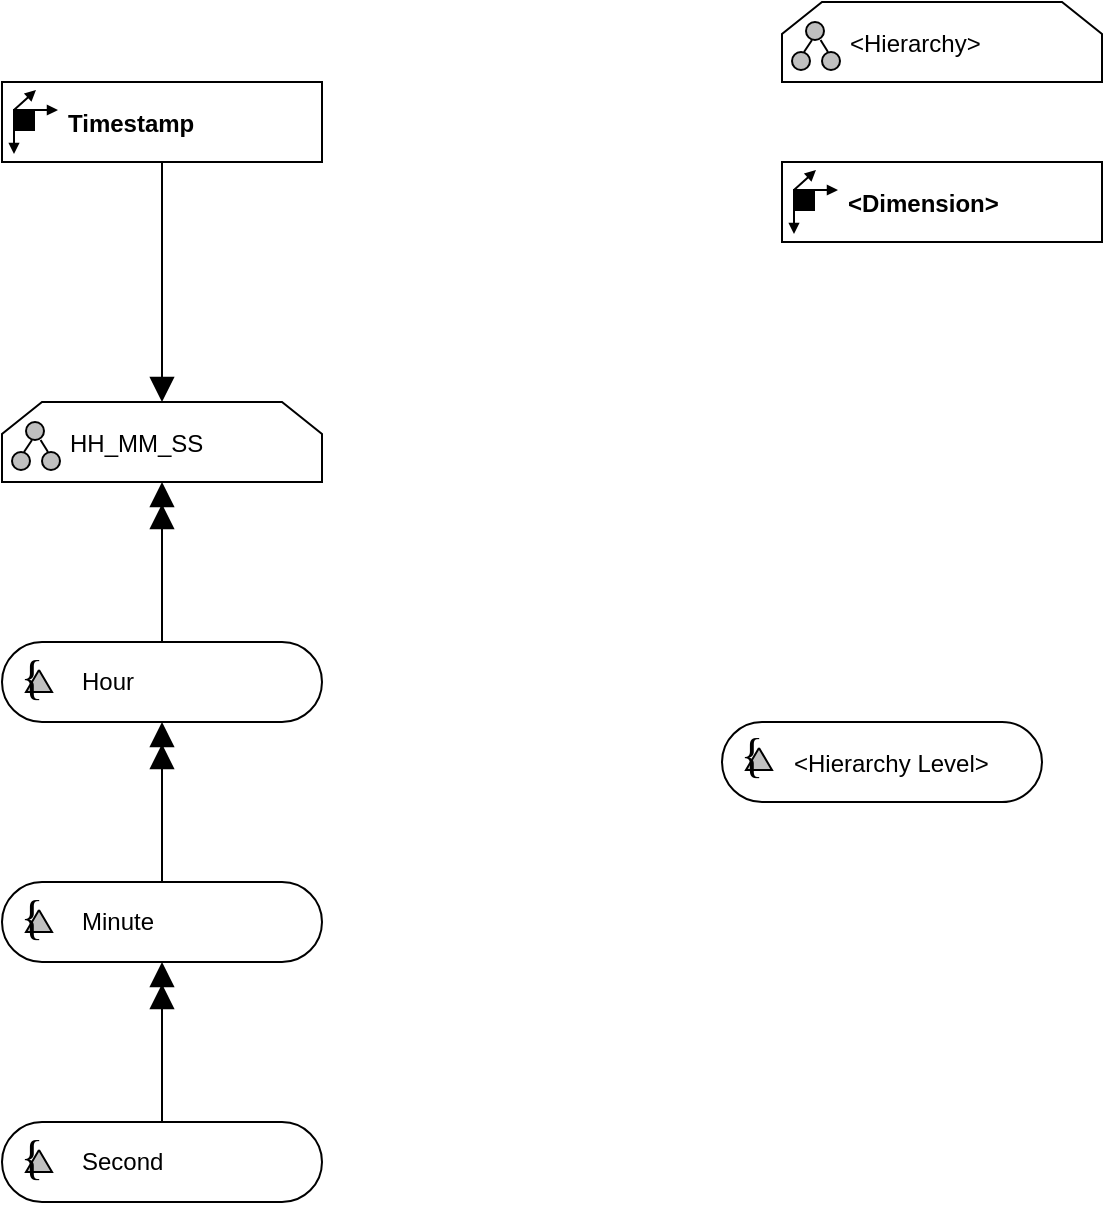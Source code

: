 <mxfile version="25.0.3">
  <diagram name="Seite-1" id="D6MCeGrKerhMQp70AOl7">
    <mxGraphModel dx="1724" dy="929" grid="1" gridSize="10" guides="1" tooltips="1" connect="1" arrows="1" fold="1" page="1" pageScale="1" pageWidth="827" pageHeight="1169" math="0" shadow="0">
      <root>
        <mxCell id="0" />
        <mxCell id="1" parent="0" />
        <object label="Timestamp" btelligentShapeType="Dimension" btelligentLibrary="ADAPT" id="JcKF2ojR-ty8W29sog4p-103">
          <mxCell style="group;fillColor=default;verticalAlign=middle;align=left;spacingLeft=31;fontStyle=1" vertex="1" connectable="0" parent="1">
            <mxGeometry x="200" y="160" width="160" height="40" as="geometry" />
          </mxCell>
        </object>
        <object label="GGG" id="JcKF2ojR-ty8W29sog4p-104">
          <mxCell style="rounded=0;whiteSpace=wrap;html=1;noLabel=1;container=0;editable=0;movable=1;resizable=1;rotatable=1;deletable=1;locked=0;connectable=1;fillColor=none;" vertex="1" parent="JcKF2ojR-ty8W29sog4p-103">
            <mxGeometry width="160" height="40" as="geometry" />
          </mxCell>
        </object>
        <mxCell id="JcKF2ojR-ty8W29sog4p-105" value="" style="rounded=0;whiteSpace=wrap;html=1;fillColor=#000000;fontColor=#ffffff;strokeColor=#000000;strokeWidth=1;deletable=1;cloneable=0;movable=1;editable=1;resizable=1;rotatable=1;locked=0;connectable=1;container=0;expand=0;recursiveResize=0;allowArrows=0;" vertex="1" parent="JcKF2ojR-ty8W29sog4p-103">
          <mxGeometry x="6.0" y="14" width="10" height="10" as="geometry" />
        </mxCell>
        <mxCell id="JcKF2ojR-ty8W29sog4p-106" value="" style="endArrow=block;html=1;rounded=0;endFill=1;startSize=2;endSize=3;strokeWidth=1;deletable=1;cloneable=0;movable=1;editable=1;resizable=1;rotatable=1;locked=0;connectable=1;" edge="1" parent="JcKF2ojR-ty8W29sog4p-103">
          <mxGeometry width="50" height="50" relative="1" as="geometry">
            <mxPoint x="15.0" y="14" as="sourcePoint" />
            <mxPoint x="28.0" y="14" as="targetPoint" />
          </mxGeometry>
        </mxCell>
        <mxCell id="JcKF2ojR-ty8W29sog4p-107" value="" style="endArrow=block;html=1;rounded=0;endFill=1;startSize=2;endSize=3;strokeWidth=1;deletable=1;cloneable=0;movable=1;editable=1;resizable=1;rotatable=1;locked=0;connectable=1;" edge="1" parent="JcKF2ojR-ty8W29sog4p-103">
          <mxGeometry width="50" height="50" relative="1" as="geometry">
            <mxPoint x="6.0" y="22" as="sourcePoint" />
            <mxPoint x="6.0" y="36" as="targetPoint" />
          </mxGeometry>
        </mxCell>
        <mxCell id="JcKF2ojR-ty8W29sog4p-108" value="" style="endArrow=block;html=1;rounded=0;endFill=1;startSize=2;endSize=3;strokeWidth=1;deletable=1;cloneable=0;movable=1;editable=1;resizable=1;rotatable=1;locked=0;connectable=1;" edge="1" parent="JcKF2ojR-ty8W29sog4p-103">
          <mxGeometry width="50" height="50" relative="1" as="geometry">
            <mxPoint x="6.0" y="14" as="sourcePoint" />
            <mxPoint x="17.0" y="4" as="targetPoint" />
          </mxGeometry>
        </mxCell>
        <object label="HH_MM_SS" btelligentShapeType="Hierarchy" btelligentLibrary="ADAPT" id="JcKF2ojR-ty8W29sog4p-109">
          <mxCell style="group;fillColor=default;verticalAlign=middle;align=left;spacingLeft=32;" vertex="1" connectable="0" parent="1">
            <mxGeometry x="200" y="320" width="160" height="40" as="geometry" />
          </mxCell>
        </object>
        <mxCell id="JcKF2ojR-ty8W29sog4p-110" value="Hierarchy" style="shape=loopLimit;whiteSpace=wrap;html=1;size=20;verticalAlign=middle;spacingLeft=37;align=left;container=0;fillColor=none;noLabel=1;editable=0;movable=1;resizable=1;rotatable=1;deletable=1;locked=0;connectable=1;" vertex="1" parent="JcKF2ojR-ty8W29sog4p-109">
          <mxGeometry width="160" height="40" as="geometry" />
        </mxCell>
        <mxCell id="JcKF2ojR-ty8W29sog4p-111" value="" style="group;movable=1;resizable=1;rotatable=1;deletable=1;editable=1;locked=0;connectable=1;" vertex="1" connectable="0" parent="JcKF2ojR-ty8W29sog4p-109">
          <mxGeometry x="5" y="10" width="24" height="24" as="geometry" />
        </mxCell>
        <mxCell id="JcKF2ojR-ty8W29sog4p-112" style="vsdxID=8;fillColor=#C0C0C0;gradientColor=none;shape=stencil(rVFBDsIwDHtNj5VCK14wxj8ilm0VZZ3SAuX3tAoIBhwQ4mbHjhMlyjZxxJmUgZg47OnsujQqu1HGuGkkdqkgZVtlmz4wDRyOUyd8xuqs6BBONSFLH9QOAxdha6FbcSLvisR5oQEvvfegFXyMgqwxu6g5JEwuTIupHnkgXcbo3uNwyxEpnonmt/Ivi/1nLfhirQIeZ+6d9/KlZ/31LaUkL7XtFQ==);strokeColor=#000000;spacingTop=-3;spacingBottom=-3;spacingLeft=-3;spacingRight=-3;points=[];labelBackgroundColor=none;rounded=0;html=1;whiteSpace=wrap;container=0;" vertex="1" parent="JcKF2ojR-ty8W29sog4p-111">
          <mxGeometry y="15" width="9" height="9" as="geometry" />
        </mxCell>
        <mxCell id="JcKF2ojR-ty8W29sog4p-113" style="vsdxID=9;fillColor=#C0C0C0;gradientColor=none;shape=stencil(rVFBDsIwDHtNj5VCK14wxj8ilm0VZZ3SAuX3tAoIBhwQ4mbHjhMlyjZxxJmUgZg47OnsujQqu1HGuGkkdqkgZVtlmz4wDRyOUyd8xuqs6BBONSFLH9QOAxdha6FbcSLvisR5oQEvvfegFXyMgqwxu6g5JEwuTIupHnkgXcbo3uNwyxEpnonmt/Ivi/1nLfhirQIeZ+6d9/KlZ/31LaUkL7XtFQ==);strokeColor=#000000;spacingTop=-3;spacingBottom=-3;spacingLeft=-3;spacingRight=-3;points=[];labelBackgroundColor=none;rounded=0;html=1;whiteSpace=wrap;container=0;" vertex="1" parent="JcKF2ojR-ty8W29sog4p-111">
          <mxGeometry x="15" y="15" width="9" height="9" as="geometry" />
        </mxCell>
        <mxCell id="JcKF2ojR-ty8W29sog4p-114" style="vsdxID=10;fillColor=#C0C0C0;gradientColor=none;shape=stencil(rVFBDsIwDHtNj5VCK14wxj8ilm0VZZ3SAuX3tAoIBhwQ4mbHjhMlyjZxxJmUgZg47OnsujQqu1HGuGkkdqkgZVtlmz4wDRyOUyd8xuqs6BBONSFLH9QOAxdha6FbcSLvisR5oQEvvfegFXyMgqwxu6g5JEwuTIupHnkgXcbo3uNwyxEpnonmt/Ivi/1nLfhirQIeZ+6d9/KlZ/31LaUkL7XtFQ==);strokeColor=#000000;spacingTop=-3;spacingBottom=-3;spacingLeft=-3;spacingRight=-3;points=[];labelBackgroundColor=none;rounded=0;html=1;whiteSpace=wrap;container=0;" vertex="1" parent="JcKF2ojR-ty8W29sog4p-111">
          <mxGeometry x="7" width="9" height="9" as="geometry" />
        </mxCell>
        <mxCell id="JcKF2ojR-ty8W29sog4p-115" value="" style="vsdxID=11;edgeStyle=none;startArrow=none;endArrow=none;startSize=5;endSize=5;strokeColor=#000000;spacingTop=-3;spacingBottom=-3;spacingLeft=-3;spacingRight=-3;verticalAlign=middle;html=1;labelBackgroundColor=none;rounded=0;" edge="1" parent="JcKF2ojR-ty8W29sog4p-111">
          <mxGeometry relative="1" as="geometry">
            <Array as="points" />
            <mxPoint x="6" y="15" as="sourcePoint" />
            <mxPoint x="10" y="9" as="targetPoint" />
          </mxGeometry>
        </mxCell>
        <mxCell id="JcKF2ojR-ty8W29sog4p-116" value="" style="vsdxID=12;edgeStyle=none;startArrow=none;endArrow=none;startSize=5;endSize=5;strokeColor=#000000;spacingTop=-3;spacingBottom=-3;spacingLeft=-3;spacingRight=-3;verticalAlign=middle;html=1;labelBackgroundColor=none;rounded=0;" edge="1" parent="JcKF2ojR-ty8W29sog4p-111" target="JcKF2ojR-ty8W29sog4p-114">
          <mxGeometry relative="1" as="geometry">
            <Array as="points" />
            <mxPoint x="18" y="15" as="sourcePoint" />
            <mxPoint x="15" y="9" as="targetPoint" />
          </mxGeometry>
        </mxCell>
        <UserObject label="" btelligentShapeType="LoosePrecedence" btelligentLibrary="ADAPT" id="JcKF2ojR-ty8W29sog4p-117">
          <mxCell style="vsdxID=5;edgeStyle=elbowEdgeStyle;startArrow=none;endArrow=block;startSize=10;endSize=10;strokeColor=#000000;spacingTop=0;spacingBottom=0;spacingLeft=0;spacingRight=0;verticalAlign=middle;html=1;labelBackgroundColor=#FFFFFF;rounded=1;jumpStyle=arc;startFill=0;endFill=1;curved=0;" edge="1" parent="1" source="JcKF2ojR-ty8W29sog4p-104" target="JcKF2ojR-ty8W29sog4p-110">
            <mxGeometry x="-152" y="-991" relative="1" as="geometry">
              <mxPoint x="110" y="400" as="sourcePoint" />
              <mxPoint x="110" y="560" as="targetPoint" />
            </mxGeometry>
          </mxCell>
        </UserObject>
        <UserObject label="" tooltip="ADAPT HierarchyLevel" id="JcKF2ojR-ty8W29sog4p-122">
          <mxCell style="group" vertex="1" connectable="0" parent="1">
            <mxGeometry x="200" y="560" width="160" height="40" as="geometry" />
          </mxCell>
        </UserObject>
        <mxCell id="JcKF2ojR-ty8W29sog4p-123" value="Minute" style="rounded=1;whiteSpace=wrap;html=1;arcSize=50;align=left;spacingLeft=38;" vertex="1" parent="JcKF2ojR-ty8W29sog4p-122">
          <mxGeometry width="160" height="40" as="geometry" />
        </mxCell>
        <mxCell id="JcKF2ojR-ty8W29sog4p-124" value="&lt;div style=&quot;font-size: 1px&quot;&gt;&lt;/div&gt;" style="verticalAlign=middle;align=center;overflow=width;vsdxID=9;fillColor=#C0C0C0;gradientColor=none;shape=stencil(UzV2Ls5ILEhVNTIoLinKz04tz0wpyVA1dlE1MsrMy0gtyiwBslSNXVWNndPyi1LTi/JL81Ig/IJEkEoQKze/DGRCBUSfqQFIi5FBJYQL4blBVOZk5iGpRFVoaIBHKUySKMX4XABkIByelpmTA/E3sjy6R4FCkEAydgUA);strokeColor=#000000;spacingTop=-3;spacingBottom=-3;spacingLeft=-3;spacingRight=-3;points=[];labelBackgroundColor=none;rounded=0;html=1;whiteSpace=wrap;container=0;" vertex="1" parent="JcKF2ojR-ty8W29sog4p-122">
          <mxGeometry x="12" y="14" width="13" height="11" as="geometry" />
        </mxCell>
        <mxCell id="JcKF2ojR-ty8W29sog4p-125" value="&lt;div style=&quot;font-size: 24px;&quot;&gt;&lt;font style=&quot;font-size: 24px; font-family: Calibri; color: rgb(0, 0, 0); direction: ltr; letter-spacing: 0px; line-height: 120%; opacity: 1;&quot;&gt;{&amp;nbsp;  }&lt;br style=&quot;font-size: 24px;&quot;&gt;&lt;/font&gt;&lt;/div&gt;" style="verticalAlign=middle;align=center;overflow=width;vsdxID=10;fillColor=none;gradientColor=none;shape=stencil(nZBLDoAgDERP0z3SIyjew0SURgSD+Lu9kMZoXLhwN9O+tukAlrNpJg1SzDH4QW/URgNYgZTkjA4UkwJUgGXng+6DX1zLfmoymdXo17xh5zmRJ6Q42BWCfc2oJfdAr+Yv+AP9Cb7OJ3H/2JG1HNGz/84klThPVCc=);strokeColor=none;spacingTop=0;spacingBottom=0;spacingLeft=0;spacingRight=0;points=[];labelBackgroundColor=none;rounded=0;html=1;whiteSpace=wrap;container=0;fontSize=24;fontStyle=0;horizontal=1;" vertex="1" parent="JcKF2ojR-ty8W29sog4p-122">
          <mxGeometry x="3" y="3" width="30" height="30" as="geometry" />
        </mxCell>
        <UserObject label="" tooltip="ADAPT HierarchyLevel" id="JcKF2ojR-ty8W29sog4p-126">
          <mxCell style="group" vertex="1" connectable="0" parent="1">
            <mxGeometry x="200" y="680" width="160" height="40" as="geometry" />
          </mxCell>
        </UserObject>
        <mxCell id="JcKF2ojR-ty8W29sog4p-127" value="Second" style="rounded=1;whiteSpace=wrap;html=1;arcSize=50;align=left;spacingLeft=38;" vertex="1" parent="JcKF2ojR-ty8W29sog4p-126">
          <mxGeometry width="160" height="40" as="geometry" />
        </mxCell>
        <mxCell id="JcKF2ojR-ty8W29sog4p-128" value="&lt;div style=&quot;font-size: 1px&quot;&gt;&lt;/div&gt;" style="verticalAlign=middle;align=center;overflow=width;vsdxID=9;fillColor=#C0C0C0;gradientColor=none;shape=stencil(UzV2Ls5ILEhVNTIoLinKz04tz0wpyVA1dlE1MsrMy0gtyiwBslSNXVWNndPyi1LTi/JL81Ig/IJEkEoQKze/DGRCBUSfqQFIi5FBJYQL4blBVOZk5iGpRFVoaIBHKUySKMX4XABkIByelpmTA/E3sjy6R4FCkEAydgUA);strokeColor=#000000;spacingTop=-3;spacingBottom=-3;spacingLeft=-3;spacingRight=-3;points=[];labelBackgroundColor=none;rounded=0;html=1;whiteSpace=wrap;container=0;" vertex="1" parent="JcKF2ojR-ty8W29sog4p-126">
          <mxGeometry x="12" y="14" width="13" height="11" as="geometry" />
        </mxCell>
        <mxCell id="JcKF2ojR-ty8W29sog4p-129" value="&lt;div style=&quot;font-size: 24px;&quot;&gt;&lt;font style=&quot;font-size: 24px; font-family: Calibri; color: rgb(0, 0, 0); direction: ltr; letter-spacing: 0px; line-height: 120%; opacity: 1;&quot;&gt;{&amp;nbsp;  }&lt;br style=&quot;font-size: 24px;&quot;&gt;&lt;/font&gt;&lt;/div&gt;" style="verticalAlign=middle;align=center;overflow=width;vsdxID=10;fillColor=none;gradientColor=none;shape=stencil(nZBLDoAgDERP0z3SIyjew0SURgSD+Lu9kMZoXLhwN9O+tukAlrNpJg1SzDH4QW/URgNYgZTkjA4UkwJUgGXng+6DX1zLfmoymdXo17xh5zmRJ6Q42BWCfc2oJfdAr+Yv+AP9Cb7OJ3H/2JG1HNGz/84klThPVCc=);strokeColor=none;spacingTop=0;spacingBottom=0;spacingLeft=0;spacingRight=0;points=[];labelBackgroundColor=none;rounded=0;html=1;whiteSpace=wrap;container=0;fontSize=24;fontStyle=0;horizontal=1;" vertex="1" parent="JcKF2ojR-ty8W29sog4p-126">
          <mxGeometry x="3" y="3" width="30" height="30" as="geometry" />
        </mxCell>
        <UserObject label="" tooltip="ADAPT StrictPrecedence" id="JcKF2ojR-ty8W29sog4p-130">
          <mxCell style="vsdxID=5;edgeStyle=orthogonalEdgeStyle;startArrow=doubleBlock;endArrow=none;startSize=10;endSize=0;strokeColor=#000000;spacingTop=0;spacingBottom=0;spacingLeft=0;spacingRight=0;verticalAlign=middle;html=1;labelBackgroundColor=#FFFFFF;rounded=1;jumpStyle=arc;startFill=1;" edge="1" parent="1" source="JcKF2ojR-ty8W29sog4p-110" target="JcKF2ojR-ty8W29sog4p-119">
            <mxGeometry x="-152" y="-991" relative="1" as="geometry">
              <mxPoint x="110" y="460" as="sourcePoint" />
              <mxPoint x="110" y="510" as="targetPoint" />
            </mxGeometry>
          </mxCell>
        </UserObject>
        <UserObject label="" tooltip="ADAPT StrictPrecedence" id="JcKF2ojR-ty8W29sog4p-131">
          <mxCell style="vsdxID=5;edgeStyle=orthogonalEdgeStyle;startArrow=doubleBlock;endArrow=none;startSize=10;endSize=0;strokeColor=#000000;spacingTop=0;spacingBottom=0;spacingLeft=0;spacingRight=0;verticalAlign=middle;html=1;labelBackgroundColor=#FFFFFF;rounded=1;jumpStyle=arc;startFill=1;" edge="1" parent="1" source="JcKF2ojR-ty8W29sog4p-119" target="JcKF2ojR-ty8W29sog4p-123">
            <mxGeometry x="-152" y="-991" relative="1" as="geometry">
              <mxPoint x="290" y="370" as="sourcePoint" />
              <mxPoint x="290" y="450" as="targetPoint" />
            </mxGeometry>
          </mxCell>
        </UserObject>
        <UserObject label="" tooltip="ADAPT StrictPrecedence" id="JcKF2ojR-ty8W29sog4p-132">
          <mxCell style="vsdxID=5;edgeStyle=orthogonalEdgeStyle;startArrow=doubleBlock;endArrow=none;startSize=10;endSize=0;strokeColor=#000000;spacingTop=0;spacingBottom=0;spacingLeft=0;spacingRight=0;verticalAlign=middle;html=1;labelBackgroundColor=#FFFFFF;rounded=1;jumpStyle=arc;startFill=1;" edge="1" parent="1" source="JcKF2ojR-ty8W29sog4p-123" target="JcKF2ojR-ty8W29sog4p-127">
            <mxGeometry x="-152" y="-991" relative="1" as="geometry">
              <mxPoint x="300" y="380" as="sourcePoint" />
              <mxPoint x="300" y="460" as="targetPoint" />
            </mxGeometry>
          </mxCell>
        </UserObject>
        <mxCell id="JcKF2ojR-ty8W29sog4p-119" value="Hour" style="rounded=1;whiteSpace=wrap;html=1;arcSize=50;align=left;spacingLeft=38;" vertex="1" parent="1">
          <mxGeometry x="200" y="440" width="160" height="40" as="geometry" />
        </mxCell>
        <mxCell id="JcKF2ojR-ty8W29sog4p-120" value="&lt;div style=&quot;font-size: 1px&quot;&gt;&lt;/div&gt;" style="verticalAlign=middle;align=center;overflow=width;vsdxID=9;fillColor=#C0C0C0;gradientColor=none;shape=stencil(UzV2Ls5ILEhVNTIoLinKz04tz0wpyVA1dlE1MsrMy0gtyiwBslSNXVWNndPyi1LTi/JL81Ig/IJEkEoQKze/DGRCBUSfqQFIi5FBJYQL4blBVOZk5iGpRFVoaIBHKUySKMX4XABkIByelpmTA/E3sjy6R4FCkEAydgUA);strokeColor=#000000;spacingTop=-3;spacingBottom=-3;spacingLeft=-3;spacingRight=-3;points=[];labelBackgroundColor=none;rounded=0;html=1;whiteSpace=wrap;container=0;" vertex="1" parent="1">
          <mxGeometry x="212" y="454" width="13" height="11" as="geometry" />
        </mxCell>
        <mxCell id="JcKF2ojR-ty8W29sog4p-121" value="&lt;div style=&quot;font-size: 24px;&quot;&gt;&lt;font style=&quot;font-size: 24px; font-family: Calibri; color: rgb(0, 0, 0); direction: ltr; letter-spacing: 0px; line-height: 120%; opacity: 1;&quot;&gt;{&amp;nbsp;  }&lt;br style=&quot;font-size: 24px;&quot;&gt;&lt;/font&gt;&lt;/div&gt;" style="verticalAlign=middle;align=center;overflow=width;vsdxID=10;fillColor=none;gradientColor=none;shape=stencil(nZBLDoAgDERP0z3SIyjew0SURgSD+Lu9kMZoXLhwN9O+tukAlrNpJg1SzDH4QW/URgNYgZTkjA4UkwJUgGXng+6DX1zLfmoymdXo17xh5zmRJ6Q42BWCfc2oJfdAr+Yv+AP9Cb7OJ3H/2JG1HNGz/84klThPVCc=);strokeColor=none;spacingTop=0;spacingBottom=0;spacingLeft=0;spacingRight=0;points=[];labelBackgroundColor=none;rounded=0;html=1;whiteSpace=wrap;container=0;fontSize=24;fontStyle=0;horizontal=1;" vertex="1" parent="1">
          <mxGeometry x="203" y="443" width="30" height="30" as="geometry" />
        </mxCell>
        <object label="&lt;Hierarchy&gt;" btelligentShapeType="Hierarchy" btelligentLibrary="ADAPT" id="JcKF2ojR-ty8W29sog4p-138">
          <mxCell style="group;fillColor=default;verticalAlign=middle;align=left;spacingLeft=32;" vertex="1" connectable="0" parent="1">
            <mxGeometry x="590" y="120" width="160" height="40" as="geometry" />
          </mxCell>
        </object>
        <mxCell id="JcKF2ojR-ty8W29sog4p-139" value="Hierarchy" style="shape=loopLimit;whiteSpace=wrap;html=1;size=20;verticalAlign=middle;spacingLeft=37;align=left;container=0;fillColor=none;noLabel=1;editable=1;movable=1;resizable=1;rotatable=1;deletable=1;locked=0;connectable=1;" vertex="1" parent="JcKF2ojR-ty8W29sog4p-138">
          <mxGeometry width="160" height="40" as="geometry" />
        </mxCell>
        <mxCell id="JcKF2ojR-ty8W29sog4p-140" value="" style="group;movable=1;resizable=1;rotatable=1;deletable=1;editable=1;locked=0;connectable=1;" vertex="1" connectable="0" parent="JcKF2ojR-ty8W29sog4p-138">
          <mxGeometry x="5" y="10" width="24" height="24" as="geometry" />
        </mxCell>
        <mxCell id="JcKF2ojR-ty8W29sog4p-141" style="vsdxID=8;fillColor=#C0C0C0;gradientColor=none;shape=stencil(rVFBDsIwDHtNj5VCK14wxj8ilm0VZZ3SAuX3tAoIBhwQ4mbHjhMlyjZxxJmUgZg47OnsujQqu1HGuGkkdqkgZVtlmz4wDRyOUyd8xuqs6BBONSFLH9QOAxdha6FbcSLvisR5oQEvvfegFXyMgqwxu6g5JEwuTIupHnkgXcbo3uNwyxEpnonmt/Ivi/1nLfhirQIeZ+6d9/KlZ/31LaUkL7XtFQ==);strokeColor=#000000;spacingTop=-3;spacingBottom=-3;spacingLeft=-3;spacingRight=-3;points=[];labelBackgroundColor=none;rounded=0;html=1;whiteSpace=wrap;container=0;" vertex="1" parent="JcKF2ojR-ty8W29sog4p-140">
          <mxGeometry y="15" width="9" height="9" as="geometry" />
        </mxCell>
        <mxCell id="JcKF2ojR-ty8W29sog4p-142" style="vsdxID=9;fillColor=#C0C0C0;gradientColor=none;shape=stencil(rVFBDsIwDHtNj5VCK14wxj8ilm0VZZ3SAuX3tAoIBhwQ4mbHjhMlyjZxxJmUgZg47OnsujQqu1HGuGkkdqkgZVtlmz4wDRyOUyd8xuqs6BBONSFLH9QOAxdha6FbcSLvisR5oQEvvfegFXyMgqwxu6g5JEwuTIupHnkgXcbo3uNwyxEpnonmt/Ivi/1nLfhirQIeZ+6d9/KlZ/31LaUkL7XtFQ==);strokeColor=#000000;spacingTop=-3;spacingBottom=-3;spacingLeft=-3;spacingRight=-3;points=[];labelBackgroundColor=none;rounded=0;html=1;whiteSpace=wrap;container=0;" vertex="1" parent="JcKF2ojR-ty8W29sog4p-140">
          <mxGeometry x="15" y="15" width="9" height="9" as="geometry" />
        </mxCell>
        <mxCell id="JcKF2ojR-ty8W29sog4p-143" style="vsdxID=10;fillColor=#C0C0C0;gradientColor=none;shape=stencil(rVFBDsIwDHtNj5VCK14wxj8ilm0VZZ3SAuX3tAoIBhwQ4mbHjhMlyjZxxJmUgZg47OnsujQqu1HGuGkkdqkgZVtlmz4wDRyOUyd8xuqs6BBONSFLH9QOAxdha6FbcSLvisR5oQEvvfegFXyMgqwxu6g5JEwuTIupHnkgXcbo3uNwyxEpnonmt/Ivi/1nLfhirQIeZ+6d9/KlZ/31LaUkL7XtFQ==);strokeColor=#000000;spacingTop=-3;spacingBottom=-3;spacingLeft=-3;spacingRight=-3;points=[];labelBackgroundColor=none;rounded=0;html=1;whiteSpace=wrap;container=0;" vertex="1" parent="JcKF2ojR-ty8W29sog4p-140">
          <mxGeometry x="7" width="9" height="9" as="geometry" />
        </mxCell>
        <mxCell id="JcKF2ojR-ty8W29sog4p-144" value="" style="vsdxID=11;edgeStyle=none;startArrow=none;endArrow=none;startSize=5;endSize=5;strokeColor=#000000;spacingTop=-3;spacingBottom=-3;spacingLeft=-3;spacingRight=-3;verticalAlign=middle;html=1;labelBackgroundColor=none;rounded=0;" edge="1" parent="JcKF2ojR-ty8W29sog4p-140">
          <mxGeometry relative="1" as="geometry">
            <Array as="points" />
            <mxPoint x="6" y="15" as="sourcePoint" />
            <mxPoint x="10" y="9" as="targetPoint" />
          </mxGeometry>
        </mxCell>
        <mxCell id="JcKF2ojR-ty8W29sog4p-145" value="" style="vsdxID=12;edgeStyle=none;startArrow=none;endArrow=none;startSize=5;endSize=5;strokeColor=#000000;spacingTop=-3;spacingBottom=-3;spacingLeft=-3;spacingRight=-3;verticalAlign=middle;html=1;labelBackgroundColor=none;rounded=0;" edge="1" parent="JcKF2ojR-ty8W29sog4p-140" target="JcKF2ojR-ty8W29sog4p-143">
          <mxGeometry relative="1" as="geometry">
            <Array as="points" />
            <mxPoint x="18" y="15" as="sourcePoint" />
            <mxPoint x="15" y="9" as="targetPoint" />
          </mxGeometry>
        </mxCell>
        <object label="&lt;Dimension&gt;" btelligentShapeType="Dimension" btelligentLibrary="ADAPT" id="JcKF2ojR-ty8W29sog4p-146">
          <mxCell style="group;fillColor=default;verticalAlign=middle;align=left;spacingLeft=31;fontStyle=1" vertex="1" connectable="0" parent="1">
            <mxGeometry x="590" y="200" width="160" height="40" as="geometry" />
          </mxCell>
        </object>
        <object label="GGG" id="JcKF2ojR-ty8W29sog4p-147">
          <mxCell style="rounded=0;whiteSpace=wrap;html=1;noLabel=1;container=0;editable=1;movable=1;resizable=1;rotatable=1;deletable=1;locked=0;connectable=1;fillColor=none;" vertex="1" parent="JcKF2ojR-ty8W29sog4p-146">
            <mxGeometry width="160" height="40" as="geometry" />
          </mxCell>
        </object>
        <mxCell id="JcKF2ojR-ty8W29sog4p-148" value="" style="rounded=0;whiteSpace=wrap;html=1;fillColor=#000000;fontColor=#ffffff;strokeColor=#000000;strokeWidth=1;deletable=1;cloneable=0;movable=1;editable=1;resizable=1;rotatable=1;locked=0;connectable=1;container=0;expand=0;recursiveResize=0;allowArrows=0;" vertex="1" parent="JcKF2ojR-ty8W29sog4p-146">
          <mxGeometry x="6.0" y="14" width="10" height="10" as="geometry" />
        </mxCell>
        <mxCell id="JcKF2ojR-ty8W29sog4p-149" value="" style="endArrow=block;html=1;rounded=0;endFill=1;startSize=2;endSize=3;strokeWidth=1;deletable=1;cloneable=0;movable=1;editable=1;resizable=1;rotatable=1;locked=0;connectable=1;" edge="1" parent="JcKF2ojR-ty8W29sog4p-146">
          <mxGeometry width="50" height="50" relative="1" as="geometry">
            <mxPoint x="15.0" y="14" as="sourcePoint" />
            <mxPoint x="28.0" y="14" as="targetPoint" />
          </mxGeometry>
        </mxCell>
        <mxCell id="JcKF2ojR-ty8W29sog4p-150" value="" style="endArrow=block;html=1;rounded=0;endFill=1;startSize=2;endSize=3;strokeWidth=1;deletable=1;cloneable=0;movable=1;editable=1;resizable=1;rotatable=1;locked=0;connectable=1;" edge="1" parent="JcKF2ojR-ty8W29sog4p-146">
          <mxGeometry width="50" height="50" relative="1" as="geometry">
            <mxPoint x="6.0" y="22" as="sourcePoint" />
            <mxPoint x="6.0" y="36" as="targetPoint" />
          </mxGeometry>
        </mxCell>
        <mxCell id="JcKF2ojR-ty8W29sog4p-151" value="" style="endArrow=block;html=1;rounded=0;endFill=1;startSize=2;endSize=3;strokeWidth=1;deletable=1;cloneable=0;movable=1;editable=1;resizable=1;rotatable=1;locked=0;connectable=1;" edge="1" parent="JcKF2ojR-ty8W29sog4p-146">
          <mxGeometry width="50" height="50" relative="1" as="geometry">
            <mxPoint x="6.0" y="14" as="sourcePoint" />
            <mxPoint x="17.0" y="4" as="targetPoint" />
          </mxGeometry>
        </mxCell>
        <object label="&lt;Hierarchy Level&gt;" btelligentShapeType="HierarchyLevel" btelligentLibrary="ADAPT" id="JcKF2ojR-ty8W29sog4p-152">
          <mxCell style="group;fillColor=default;verticalAlign=middle;align=left;spacingLeft=34;connectable=1;" vertex="1" connectable="0" parent="1">
            <mxGeometry x="560" y="480" width="160" height="40" as="geometry" />
          </mxCell>
        </object>
        <mxCell id="JcKF2ojR-ty8W29sog4p-136" value="" style="group;movable=0;resizable=0;rotatable=0;deletable=0;editable=0;locked=1;connectable=0;" vertex="1" connectable="0" parent="JcKF2ojR-ty8W29sog4p-152">
          <mxGeometry x="3" y="2" width="30" height="30" as="geometry" />
        </mxCell>
        <mxCell id="JcKF2ojR-ty8W29sog4p-134" value="&lt;div style=&quot;font-size: 1px&quot;&gt;&lt;/div&gt;" style="verticalAlign=middle;align=center;overflow=width;vsdxID=9;fillColor=#C0C0C0;gradientColor=none;shape=stencil(UzV2Ls5ILEhVNTIoLinKz04tz0wpyVA1dlE1MsrMy0gtyiwBslSNXVWNndPyi1LTi/JL81Ig/IJEkEoQKze/DGRCBUSfqQFIi5FBJYQL4blBVOZk5iGpRFVoaIBHKUySKMX4XABkIByelpmTA/E3sjy6R4FCkEAydgUA);strokeColor=#000000;spacingTop=-3;spacingBottom=-3;spacingLeft=-3;spacingRight=-3;points=[];labelBackgroundColor=none;rounded=0;html=1;whiteSpace=wrap;container=0;" vertex="1" parent="JcKF2ojR-ty8W29sog4p-136">
          <mxGeometry x="9" y="11" width="13" height="11" as="geometry" />
        </mxCell>
        <mxCell id="JcKF2ojR-ty8W29sog4p-135" value="&lt;div style=&quot;font-size: 24px;&quot;&gt;&lt;font style=&quot;font-size: 24px; font-family: Calibri; color: rgb(0, 0, 0); direction: ltr; letter-spacing: 0px; line-height: 120%; opacity: 1;&quot;&gt;{&amp;nbsp;  }&lt;br style=&quot;font-size: 24px;&quot;&gt;&lt;/font&gt;&lt;/div&gt;" style="verticalAlign=middle;align=center;overflow=width;vsdxID=10;fillColor=none;gradientColor=none;shape=stencil(nZBLDoAgDERP0z3SIyjew0SURgSD+Lu9kMZoXLhwN9O+tukAlrNpJg1SzDH4QW/URgNYgZTkjA4UkwJUgGXng+6DX1zLfmoymdXo17xh5zmRJ6Q42BWCfc2oJfdAr+Yv+AP9Cb7OJ3H/2JG1HNGz/84klThPVCc=);strokeColor=none;spacingTop=0;spacingBottom=0;spacingLeft=0;spacingRight=0;points=[];labelBackgroundColor=none;rounded=0;html=1;whiteSpace=wrap;container=0;fontSize=24;fontStyle=0;horizontal=1;" vertex="1" parent="JcKF2ojR-ty8W29sog4p-136">
          <mxGeometry width="30" height="30" as="geometry" />
        </mxCell>
        <object label="" ADAPT="Hierarchy Level" id="JcKF2ojR-ty8W29sog4p-137">
          <mxCell style="rounded=1;whiteSpace=wrap;html=1;arcSize=50;fillColor=none;noLabel=1;connectable=0;editable=0;" vertex="1" parent="JcKF2ojR-ty8W29sog4p-152">
            <mxGeometry width="160" height="40" as="geometry" />
          </mxCell>
        </object>
      </root>
    </mxGraphModel>
  </diagram>
</mxfile>
